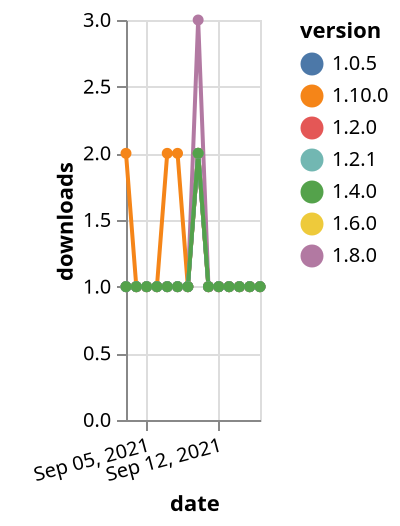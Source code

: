 {"$schema": "https://vega.github.io/schema/vega-lite/v5.json", "description": "A simple bar chart with embedded data.", "data": {"values": [{"date": "2021-09-03", "total": 165, "delta": 1, "version": "1.6.0"}, {"date": "2021-09-04", "total": 166, "delta": 1, "version": "1.6.0"}, {"date": "2021-09-05", "total": 167, "delta": 1, "version": "1.6.0"}, {"date": "2021-09-06", "total": 168, "delta": 1, "version": "1.6.0"}, {"date": "2021-09-07", "total": 169, "delta": 1, "version": "1.6.0"}, {"date": "2021-09-08", "total": 170, "delta": 1, "version": "1.6.0"}, {"date": "2021-09-09", "total": 171, "delta": 1, "version": "1.6.0"}, {"date": "2021-09-10", "total": 173, "delta": 2, "version": "1.6.0"}, {"date": "2021-09-11", "total": 174, "delta": 1, "version": "1.6.0"}, {"date": "2021-09-12", "total": 175, "delta": 1, "version": "1.6.0"}, {"date": "2021-09-13", "total": 176, "delta": 1, "version": "1.6.0"}, {"date": "2021-09-14", "total": 177, "delta": 1, "version": "1.6.0"}, {"date": "2021-09-15", "total": 178, "delta": 1, "version": "1.6.0"}, {"date": "2021-09-16", "total": 179, "delta": 1, "version": "1.6.0"}, {"date": "2021-09-03", "total": 194, "delta": 1, "version": "1.8.0"}, {"date": "2021-09-04", "total": 195, "delta": 1, "version": "1.8.0"}, {"date": "2021-09-05", "total": 196, "delta": 1, "version": "1.8.0"}, {"date": "2021-09-06", "total": 197, "delta": 1, "version": "1.8.0"}, {"date": "2021-09-07", "total": 198, "delta": 1, "version": "1.8.0"}, {"date": "2021-09-08", "total": 199, "delta": 1, "version": "1.8.0"}, {"date": "2021-09-09", "total": 200, "delta": 1, "version": "1.8.0"}, {"date": "2021-09-10", "total": 203, "delta": 3, "version": "1.8.0"}, {"date": "2021-09-11", "total": 204, "delta": 1, "version": "1.8.0"}, {"date": "2021-09-12", "total": 205, "delta": 1, "version": "1.8.0"}, {"date": "2021-09-13", "total": 206, "delta": 1, "version": "1.8.0"}, {"date": "2021-09-14", "total": 207, "delta": 1, "version": "1.8.0"}, {"date": "2021-09-15", "total": 208, "delta": 1, "version": "1.8.0"}, {"date": "2021-09-16", "total": 209, "delta": 1, "version": "1.8.0"}, {"date": "2021-09-03", "total": 123, "delta": 2, "version": "1.10.0"}, {"date": "2021-09-04", "total": 124, "delta": 1, "version": "1.10.0"}, {"date": "2021-09-05", "total": 125, "delta": 1, "version": "1.10.0"}, {"date": "2021-09-06", "total": 126, "delta": 1, "version": "1.10.0"}, {"date": "2021-09-07", "total": 128, "delta": 2, "version": "1.10.0"}, {"date": "2021-09-08", "total": 130, "delta": 2, "version": "1.10.0"}, {"date": "2021-09-09", "total": 131, "delta": 1, "version": "1.10.0"}, {"date": "2021-09-10", "total": 133, "delta": 2, "version": "1.10.0"}, {"date": "2021-09-11", "total": 134, "delta": 1, "version": "1.10.0"}, {"date": "2021-09-12", "total": 135, "delta": 1, "version": "1.10.0"}, {"date": "2021-09-13", "total": 136, "delta": 1, "version": "1.10.0"}, {"date": "2021-09-14", "total": 137, "delta": 1, "version": "1.10.0"}, {"date": "2021-09-15", "total": 138, "delta": 1, "version": "1.10.0"}, {"date": "2021-09-16", "total": 139, "delta": 1, "version": "1.10.0"}, {"date": "2021-09-03", "total": 231, "delta": 1, "version": "1.2.0"}, {"date": "2021-09-04", "total": 232, "delta": 1, "version": "1.2.0"}, {"date": "2021-09-05", "total": 233, "delta": 1, "version": "1.2.0"}, {"date": "2021-09-06", "total": 234, "delta": 1, "version": "1.2.0"}, {"date": "2021-09-07", "total": 235, "delta": 1, "version": "1.2.0"}, {"date": "2021-09-08", "total": 236, "delta": 1, "version": "1.2.0"}, {"date": "2021-09-09", "total": 237, "delta": 1, "version": "1.2.0"}, {"date": "2021-09-10", "total": 239, "delta": 2, "version": "1.2.0"}, {"date": "2021-09-11", "total": 240, "delta": 1, "version": "1.2.0"}, {"date": "2021-09-12", "total": 241, "delta": 1, "version": "1.2.0"}, {"date": "2021-09-13", "total": 242, "delta": 1, "version": "1.2.0"}, {"date": "2021-09-14", "total": 243, "delta": 1, "version": "1.2.0"}, {"date": "2021-09-15", "total": 244, "delta": 1, "version": "1.2.0"}, {"date": "2021-09-16", "total": 245, "delta": 1, "version": "1.2.0"}, {"date": "2021-09-03", "total": 246, "delta": 1, "version": "1.0.5"}, {"date": "2021-09-04", "total": 247, "delta": 1, "version": "1.0.5"}, {"date": "2021-09-05", "total": 248, "delta": 1, "version": "1.0.5"}, {"date": "2021-09-06", "total": 249, "delta": 1, "version": "1.0.5"}, {"date": "2021-09-07", "total": 250, "delta": 1, "version": "1.0.5"}, {"date": "2021-09-08", "total": 251, "delta": 1, "version": "1.0.5"}, {"date": "2021-09-09", "total": 252, "delta": 1, "version": "1.0.5"}, {"date": "2021-09-10", "total": 254, "delta": 2, "version": "1.0.5"}, {"date": "2021-09-11", "total": 255, "delta": 1, "version": "1.0.5"}, {"date": "2021-09-12", "total": 256, "delta": 1, "version": "1.0.5"}, {"date": "2021-09-13", "total": 257, "delta": 1, "version": "1.0.5"}, {"date": "2021-09-14", "total": 258, "delta": 1, "version": "1.0.5"}, {"date": "2021-09-15", "total": 259, "delta": 1, "version": "1.0.5"}, {"date": "2021-09-16", "total": 260, "delta": 1, "version": "1.0.5"}, {"date": "2021-09-03", "total": 197, "delta": 1, "version": "1.2.1"}, {"date": "2021-09-04", "total": 198, "delta": 1, "version": "1.2.1"}, {"date": "2021-09-05", "total": 199, "delta": 1, "version": "1.2.1"}, {"date": "2021-09-06", "total": 200, "delta": 1, "version": "1.2.1"}, {"date": "2021-09-07", "total": 201, "delta": 1, "version": "1.2.1"}, {"date": "2021-09-08", "total": 202, "delta": 1, "version": "1.2.1"}, {"date": "2021-09-09", "total": 203, "delta": 1, "version": "1.2.1"}, {"date": "2021-09-10", "total": 205, "delta": 2, "version": "1.2.1"}, {"date": "2021-09-11", "total": 206, "delta": 1, "version": "1.2.1"}, {"date": "2021-09-12", "total": 207, "delta": 1, "version": "1.2.1"}, {"date": "2021-09-13", "total": 208, "delta": 1, "version": "1.2.1"}, {"date": "2021-09-14", "total": 209, "delta": 1, "version": "1.2.1"}, {"date": "2021-09-15", "total": 210, "delta": 1, "version": "1.2.1"}, {"date": "2021-09-16", "total": 211, "delta": 1, "version": "1.2.1"}, {"date": "2021-09-03", "total": 190, "delta": 1, "version": "1.4.0"}, {"date": "2021-09-04", "total": 191, "delta": 1, "version": "1.4.0"}, {"date": "2021-09-05", "total": 192, "delta": 1, "version": "1.4.0"}, {"date": "2021-09-06", "total": 193, "delta": 1, "version": "1.4.0"}, {"date": "2021-09-07", "total": 194, "delta": 1, "version": "1.4.0"}, {"date": "2021-09-08", "total": 195, "delta": 1, "version": "1.4.0"}, {"date": "2021-09-09", "total": 196, "delta": 1, "version": "1.4.0"}, {"date": "2021-09-10", "total": 198, "delta": 2, "version": "1.4.0"}, {"date": "2021-09-11", "total": 199, "delta": 1, "version": "1.4.0"}, {"date": "2021-09-12", "total": 200, "delta": 1, "version": "1.4.0"}, {"date": "2021-09-13", "total": 201, "delta": 1, "version": "1.4.0"}, {"date": "2021-09-14", "total": 202, "delta": 1, "version": "1.4.0"}, {"date": "2021-09-15", "total": 203, "delta": 1, "version": "1.4.0"}, {"date": "2021-09-16", "total": 204, "delta": 1, "version": "1.4.0"}]}, "width": "container", "mark": {"type": "line", "point": {"filled": true}}, "encoding": {"x": {"field": "date", "type": "temporal", "timeUnit": "yearmonthdate", "title": "date", "axis": {"labelAngle": -15}}, "y": {"field": "delta", "type": "quantitative", "title": "downloads"}, "color": {"field": "version", "type": "nominal"}, "tooltip": {"field": "delta"}}}